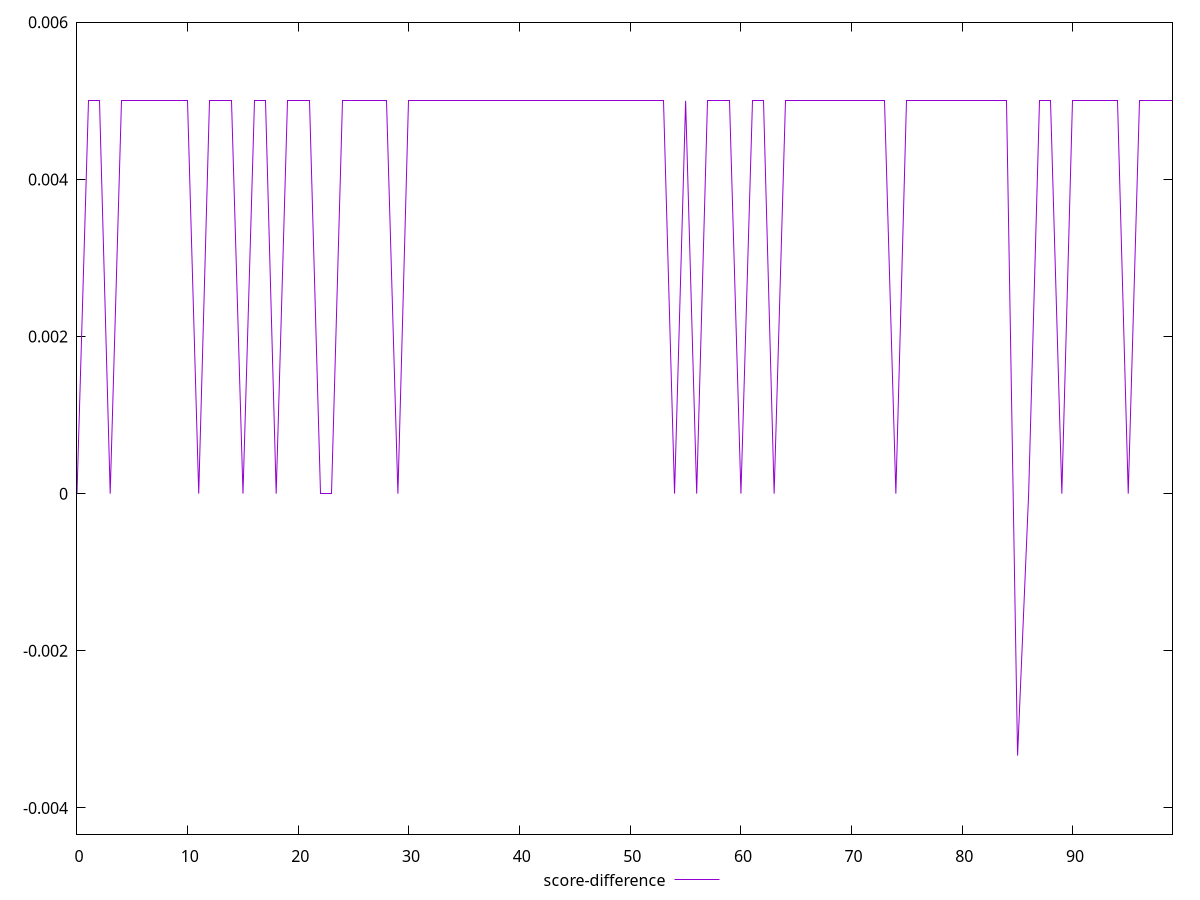 reset

$scoreDifference <<EOF
0 0
1 0.0050000000000000044
2 0.0050000000000000044
3 0
4 0.0050000000000000044
5 0.0050000000000000044
6 0.0050000000000000044
7 0.0050000000000000044
8 0.0050000000000000044
9 0.0050000000000000044
10 0.0050000000000000044
11 0
12 0.0050000000000000044
13 0.0050000000000000044
14 0.0050000000000000044
15 0
16 0.0050000000000000044
17 0.0050000000000000044
18 0
19 0.0050000000000000044
20 0.0050000000000000044
21 0.0050000000000000044
22 0
23 0
24 0.0050000000000000044
25 0.0050000000000000044
26 0.0050000000000000044
27 0.0050000000000000044
28 0.0050000000000000044
29 0
30 0.0050000000000000044
31 0.0050000000000000044
32 0.0050000000000000044
33 0.0050000000000000044
34 0.0050000000000000044
35 0.0050000000000000044
36 0.0050000000000000044
37 0.0050000000000000044
38 0.0050000000000000044
39 0.0050000000000000044
40 0.0050000000000000044
41 0.0050000000000000044
42 0.0050000000000000044
43 0.0050000000000000044
44 0.0050000000000000044
45 0.0050000000000000044
46 0.0050000000000000044
47 0.0050000000000000044
48 0.0050000000000000044
49 0.0050000000000000044
50 0.0050000000000000044
51 0.0050000000000000044
52 0.0050000000000000044
53 0.0050000000000000044
54 0
55 0.0050000000000000044
56 0
57 0.0050000000000000044
58 0.0050000000000000044
59 0.0050000000000000044
60 0
61 0.0050000000000000044
62 0.0050000000000000044
63 0
64 0.0050000000000000044
65 0.0050000000000000044
66 0.0050000000000000044
67 0.0050000000000000044
68 0.0050000000000000044
69 0.0050000000000000044
70 0.0050000000000000044
71 0.0050000000000000044
72 0.0050000000000000044
73 0.0050000000000000044
74 0
75 0.0050000000000000044
76 0.0050000000000000044
77 0.0050000000000000044
78 0.0050000000000000044
79 0.0050000000000000044
80 0.0050000000000000044
81 0.0050000000000000044
82 0.0050000000000000044
83 0.0050000000000000044
84 0.0050000000000000044
85 -0.0033333333333334103
86 0
87 0.0050000000000000044
88 0.0050000000000000044
89 0
90 0.0050000000000000044
91 0.0050000000000000044
92 0.0050000000000000044
93 0.0050000000000000044
94 0.0050000000000000044
95 0
96 0.0050000000000000044
97 0.0050000000000000044
98 0.0050000000000000044
99 0.0050000000000000044
EOF

set key outside below
set xrange [0:99]
set yrange [-0.00433333333333341:0.0060000000000000045]
set trange [-0.00433333333333341:0.0060000000000000045]
set terminal svg size 640, 500 enhanced background rgb 'white'
set output "reprap/unused-css-rules/samples/pages/score-difference/values.svg"

plot $scoreDifference title "score-difference" with line

reset
